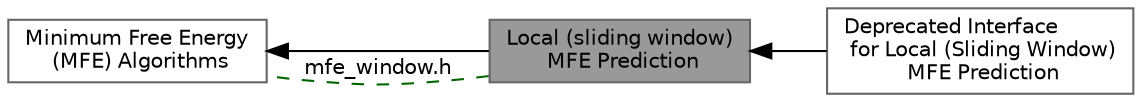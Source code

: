 digraph "Local (sliding window) MFE Prediction"
{
 // INTERACTIVE_SVG=YES
 // LATEX_PDF_SIZE
  bgcolor="transparent";
  edge [fontname=Helvetica,fontsize=10,labelfontname=Helvetica,labelfontsize=10];
  node [fontname=Helvetica,fontsize=10,shape=box,height=0.2,width=0.4];
  rankdir=LR;
  Node2 [label="Minimum Free Energy\l (MFE) Algorithms",height=0.2,width=0.4,color="grey40", fillcolor="white", style="filled",URL="$group__mfe.html",tooltip="Predicting the Minimum Free Energy (MFE) and a corresponding (consensus) secondary structure."];
  Node1 [label="Local (sliding window)\l MFE Prediction",height=0.2,width=0.4,color="gray40", fillcolor="grey60", style="filled", fontcolor="black",tooltip="Variations of the local (sliding window) Minimum Free Energy (MFE) prediction algorithm."];
  Node3 [label="Deprecated Interface\l for Local (Sliding Window)\l MFE Prediction",height=0.2,width=0.4,color="grey40", fillcolor="white", style="filled",URL="$group__mfe__window__deprecated.html",tooltip=" "];
  Node2->Node1 [shape=plaintext, dir="back", style="solid"];
  Node1->Node3 [shape=plaintext, dir="back", style="solid"];
  Node1->Node2 [shape=plaintext, label="mfe_window.h", color="darkgreen", dir="none", style="dashed"];
}

